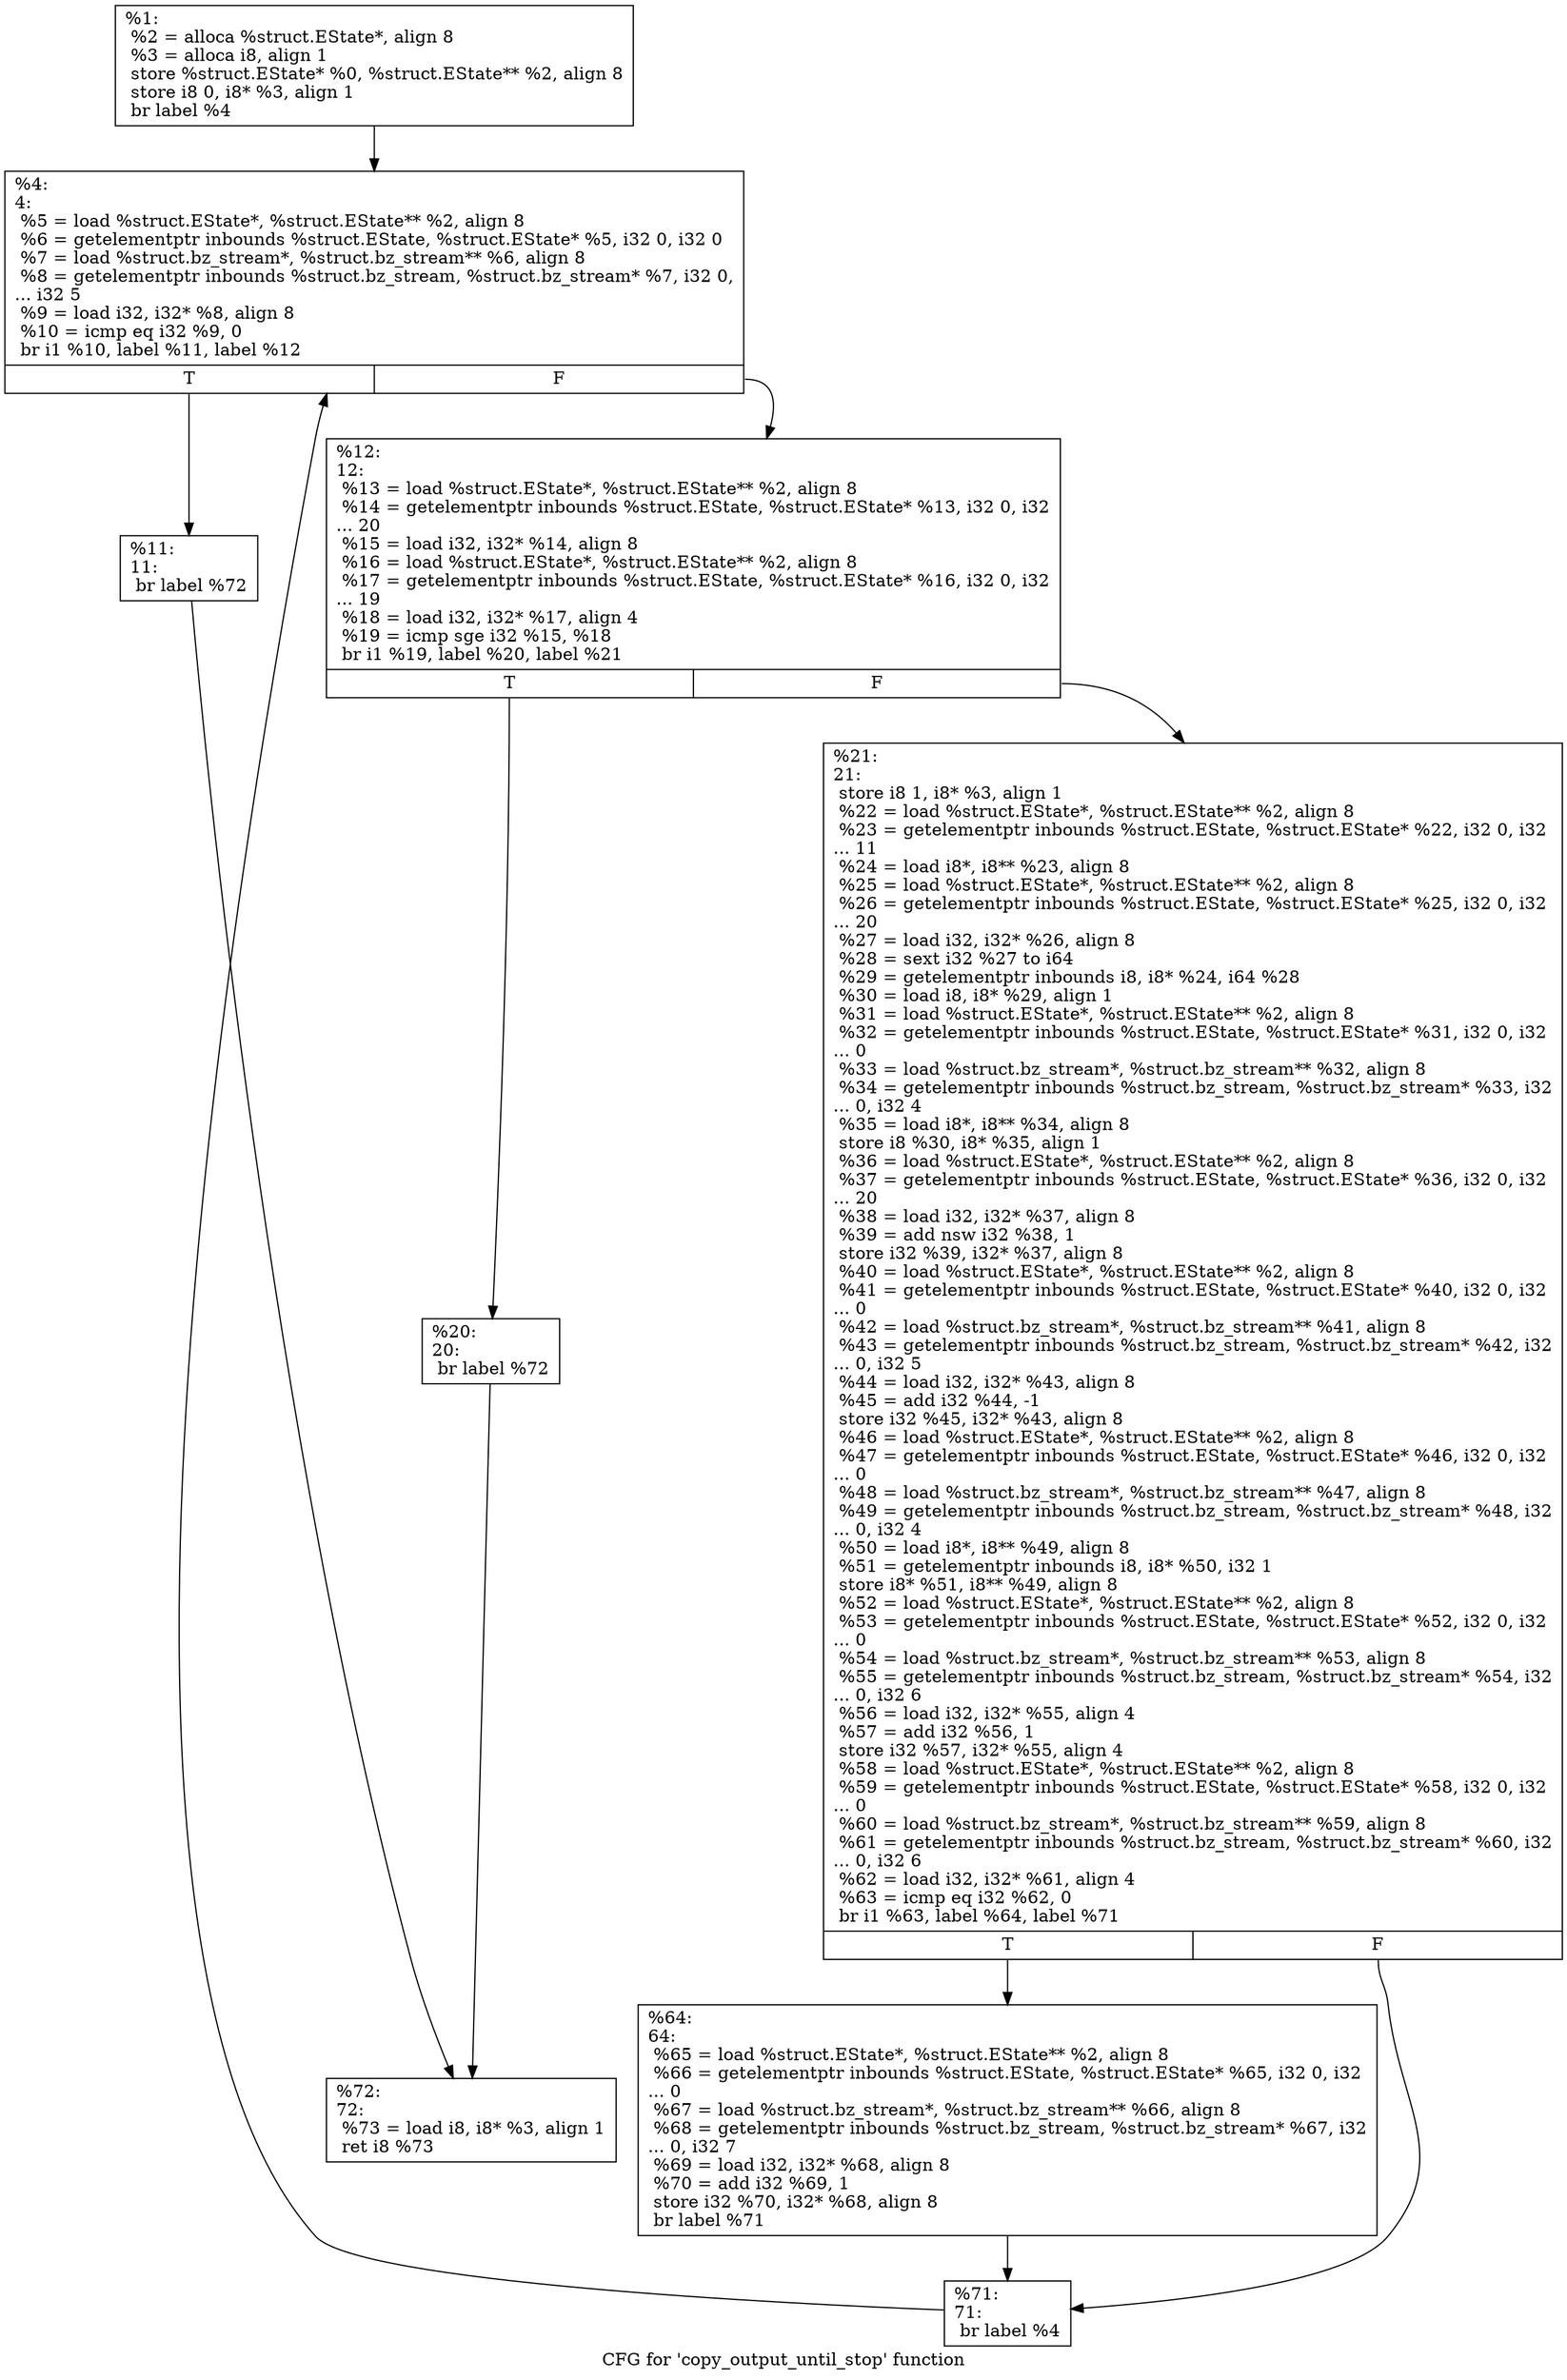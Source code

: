digraph "CFG for 'copy_output_until_stop' function" {
	label="CFG for 'copy_output_until_stop' function";

	Node0xd472b0 [shape=record,label="{%1:\l  %2 = alloca %struct.EState*, align 8\l  %3 = alloca i8, align 1\l  store %struct.EState* %0, %struct.EState** %2, align 8\l  store i8 0, i8* %3, align 1\l  br label %4\l}"];
	Node0xd472b0 -> Node0xd47460;
	Node0xd47460 [shape=record,label="{%4:\l4:                                                \l  %5 = load %struct.EState*, %struct.EState** %2, align 8\l  %6 = getelementptr inbounds %struct.EState, %struct.EState* %5, i32 0, i32 0\l  %7 = load %struct.bz_stream*, %struct.bz_stream** %6, align 8\l  %8 = getelementptr inbounds %struct.bz_stream, %struct.bz_stream* %7, i32 0,\l... i32 5\l  %9 = load i32, i32* %8, align 8\l  %10 = icmp eq i32 %9, 0\l  br i1 %10, label %11, label %12\l|{<s0>T|<s1>F}}"];
	Node0xd47460:s0 -> Node0xd47510;
	Node0xd47460:s1 -> Node0xd478c0;
	Node0xd47510 [shape=record,label="{%11:\l11:                                               \l  br label %72\l}"];
	Node0xd47510 -> Node0xd479a0;
	Node0xd478c0 [shape=record,label="{%12:\l12:                                               \l  %13 = load %struct.EState*, %struct.EState** %2, align 8\l  %14 = getelementptr inbounds %struct.EState, %struct.EState* %13, i32 0, i32\l... 20\l  %15 = load i32, i32* %14, align 8\l  %16 = load %struct.EState*, %struct.EState** %2, align 8\l  %17 = getelementptr inbounds %struct.EState, %struct.EState* %16, i32 0, i32\l... 19\l  %18 = load i32, i32* %17, align 4\l  %19 = icmp sge i32 %15, %18\l  br i1 %19, label %20, label %21\l|{<s0>T|<s1>F}}"];
	Node0xd478c0:s0 -> Node0xd47d80;
	Node0xd478c0:s1 -> Node0xd500d0;
	Node0xd47d80 [shape=record,label="{%20:\l20:                                               \l  br label %72\l}"];
	Node0xd47d80 -> Node0xd479a0;
	Node0xd500d0 [shape=record,label="{%21:\l21:                                               \l  store i8 1, i8* %3, align 1\l  %22 = load %struct.EState*, %struct.EState** %2, align 8\l  %23 = getelementptr inbounds %struct.EState, %struct.EState* %22, i32 0, i32\l... 11\l  %24 = load i8*, i8** %23, align 8\l  %25 = load %struct.EState*, %struct.EState** %2, align 8\l  %26 = getelementptr inbounds %struct.EState, %struct.EState* %25, i32 0, i32\l... 20\l  %27 = load i32, i32* %26, align 8\l  %28 = sext i32 %27 to i64\l  %29 = getelementptr inbounds i8, i8* %24, i64 %28\l  %30 = load i8, i8* %29, align 1\l  %31 = load %struct.EState*, %struct.EState** %2, align 8\l  %32 = getelementptr inbounds %struct.EState, %struct.EState* %31, i32 0, i32\l... 0\l  %33 = load %struct.bz_stream*, %struct.bz_stream** %32, align 8\l  %34 = getelementptr inbounds %struct.bz_stream, %struct.bz_stream* %33, i32\l... 0, i32 4\l  %35 = load i8*, i8** %34, align 8\l  store i8 %30, i8* %35, align 1\l  %36 = load %struct.EState*, %struct.EState** %2, align 8\l  %37 = getelementptr inbounds %struct.EState, %struct.EState* %36, i32 0, i32\l... 20\l  %38 = load i32, i32* %37, align 8\l  %39 = add nsw i32 %38, 1\l  store i32 %39, i32* %37, align 8\l  %40 = load %struct.EState*, %struct.EState** %2, align 8\l  %41 = getelementptr inbounds %struct.EState, %struct.EState* %40, i32 0, i32\l... 0\l  %42 = load %struct.bz_stream*, %struct.bz_stream** %41, align 8\l  %43 = getelementptr inbounds %struct.bz_stream, %struct.bz_stream* %42, i32\l... 0, i32 5\l  %44 = load i32, i32* %43, align 8\l  %45 = add i32 %44, -1\l  store i32 %45, i32* %43, align 8\l  %46 = load %struct.EState*, %struct.EState** %2, align 8\l  %47 = getelementptr inbounds %struct.EState, %struct.EState* %46, i32 0, i32\l... 0\l  %48 = load %struct.bz_stream*, %struct.bz_stream** %47, align 8\l  %49 = getelementptr inbounds %struct.bz_stream, %struct.bz_stream* %48, i32\l... 0, i32 4\l  %50 = load i8*, i8** %49, align 8\l  %51 = getelementptr inbounds i8, i8* %50, i32 1\l  store i8* %51, i8** %49, align 8\l  %52 = load %struct.EState*, %struct.EState** %2, align 8\l  %53 = getelementptr inbounds %struct.EState, %struct.EState* %52, i32 0, i32\l... 0\l  %54 = load %struct.bz_stream*, %struct.bz_stream** %53, align 8\l  %55 = getelementptr inbounds %struct.bz_stream, %struct.bz_stream* %54, i32\l... 0, i32 6\l  %56 = load i32, i32* %55, align 4\l  %57 = add i32 %56, 1\l  store i32 %57, i32* %55, align 4\l  %58 = load %struct.EState*, %struct.EState** %2, align 8\l  %59 = getelementptr inbounds %struct.EState, %struct.EState* %58, i32 0, i32\l... 0\l  %60 = load %struct.bz_stream*, %struct.bz_stream** %59, align 8\l  %61 = getelementptr inbounds %struct.bz_stream, %struct.bz_stream* %60, i32\l... 0, i32 6\l  %62 = load i32, i32* %61, align 4\l  %63 = icmp eq i32 %62, 0\l  br i1 %63, label %64, label %71\l|{<s0>T|<s1>F}}"];
	Node0xd500d0:s0 -> Node0xd51800;
	Node0xd500d0:s1 -> Node0xd51850;
	Node0xd51800 [shape=record,label="{%64:\l64:                                               \l  %65 = load %struct.EState*, %struct.EState** %2, align 8\l  %66 = getelementptr inbounds %struct.EState, %struct.EState* %65, i32 0, i32\l... 0\l  %67 = load %struct.bz_stream*, %struct.bz_stream** %66, align 8\l  %68 = getelementptr inbounds %struct.bz_stream, %struct.bz_stream* %67, i32\l... 0, i32 7\l  %69 = load i32, i32* %68, align 8\l  %70 = add i32 %69, 1\l  store i32 %70, i32* %68, align 8\l  br label %71\l}"];
	Node0xd51800 -> Node0xd51850;
	Node0xd51850 [shape=record,label="{%71:\l71:                                               \l  br label %4\l}"];
	Node0xd51850 -> Node0xd47460;
	Node0xd479a0 [shape=record,label="{%72:\l72:                                               \l  %73 = load i8, i8* %3, align 1\l  ret i8 %73\l}"];
}
